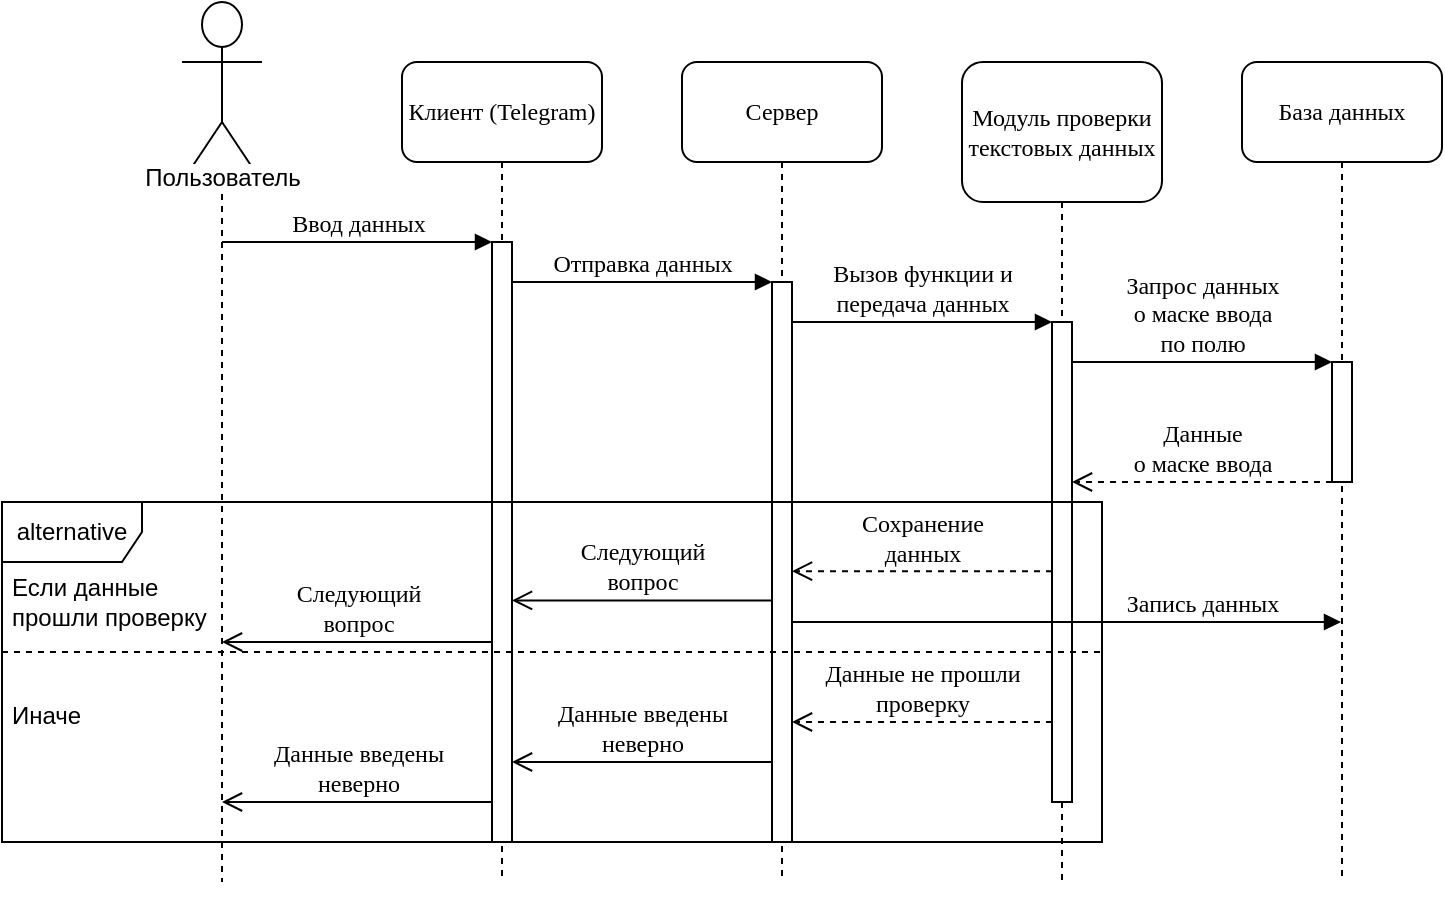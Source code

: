 <mxfile version="21.6.8" type="device">
  <diagram name="Page-1" id="13e1069c-82ec-6db2-03f1-153e76fe0fe0">
    <mxGraphModel dx="863" dy="545" grid="1" gridSize="10" guides="1" tooltips="1" connect="1" arrows="1" fold="1" page="1" pageScale="1" pageWidth="1100" pageHeight="850" background="none" math="0" shadow="0">
      <root>
        <mxCell id="0" />
        <mxCell id="1" parent="0" />
        <mxCell id="7baba1c4bc27f4b0-2" value="Клиент (Telegram)" style="shape=umlLifeline;perimeter=lifelinePerimeter;whiteSpace=wrap;html=1;container=1;collapsible=0;recursiveResize=0;outlineConnect=0;rounded=1;shadow=0;comic=0;labelBackgroundColor=none;strokeWidth=1;fontFamily=Verdana;fontSize=12;align=center;size=50;" parent="1" vertex="1">
          <mxGeometry x="240" y="70" width="100" height="410" as="geometry" />
        </mxCell>
        <mxCell id="ra7D6F-EsMwKTzDDRDKf-21" value="" style="html=1;points=[];perimeter=orthogonalPerimeter;rounded=0;shadow=0;comic=0;labelBackgroundColor=none;strokeWidth=1;fontFamily=Verdana;fontSize=12;align=center;" parent="7baba1c4bc27f4b0-2" vertex="1">
          <mxGeometry x="45" y="90" width="10" height="300" as="geometry" />
        </mxCell>
        <mxCell id="ra7D6F-EsMwKTzDDRDKf-7" value="" style="group" parent="1" vertex="1" connectable="0">
          <mxGeometry x="110" y="40" width="80" height="460" as="geometry" />
        </mxCell>
        <mxCell id="ra7D6F-EsMwKTzDDRDKf-5" value="" style="shape=umlLifeline;perimeter=lifelinePerimeter;whiteSpace=wrap;html=1;container=1;dropTarget=0;collapsible=0;recursiveResize=0;outlineConnect=0;portConstraint=eastwest;newEdgeStyle={&quot;edgeStyle&quot;:&quot;elbowEdgeStyle&quot;,&quot;elbow&quot;:&quot;vertical&quot;,&quot;curved&quot;:0,&quot;rounded&quot;:0};participant=umlActor;size=90;" parent="ra7D6F-EsMwKTzDDRDKf-7" vertex="1">
          <mxGeometry x="20" width="40" height="440" as="geometry" />
        </mxCell>
        <mxCell id="ra7D6F-EsMwKTzDDRDKf-6" value="Пользователь" style="text;align=center;fontStyle=0;verticalAlign=middle;spacingLeft=3;spacingRight=3;strokeColor=none;rotatable=0;points=[[0,0.5],[1,0.5]];portConstraint=eastwest;html=1;labelBackgroundColor=default;" parent="ra7D6F-EsMwKTzDDRDKf-7" vertex="1">
          <mxGeometry y="78.222" width="80" height="19.067" as="geometry" />
        </mxCell>
        <mxCell id="ra7D6F-EsMwKTzDDRDKf-8" value="Сервер" style="shape=umlLifeline;perimeter=lifelinePerimeter;whiteSpace=wrap;html=1;container=1;collapsible=0;recursiveResize=0;outlineConnect=0;rounded=1;shadow=0;comic=0;labelBackgroundColor=none;strokeWidth=1;fontFamily=Verdana;fontSize=12;align=center;size=50;" parent="1" vertex="1">
          <mxGeometry x="380" y="70" width="100" height="410" as="geometry" />
        </mxCell>
        <mxCell id="ra7D6F-EsMwKTzDDRDKf-22" value="" style="html=1;points=[];perimeter=orthogonalPerimeter;rounded=0;shadow=0;comic=0;labelBackgroundColor=none;strokeWidth=1;fontFamily=Verdana;fontSize=12;align=center;" parent="ra7D6F-EsMwKTzDDRDKf-8" vertex="1">
          <mxGeometry x="45" y="110" width="10" height="280" as="geometry" />
        </mxCell>
        <mxCell id="ra7D6F-EsMwKTzDDRDKf-11" value="Модуль проверки текстовых данных" style="shape=umlLifeline;perimeter=lifelinePerimeter;whiteSpace=wrap;html=1;container=1;collapsible=0;recursiveResize=0;outlineConnect=0;rounded=1;shadow=0;comic=0;labelBackgroundColor=none;strokeWidth=1;fontFamily=Verdana;fontSize=12;align=center;size=70;" parent="1" vertex="1">
          <mxGeometry x="520" y="70" width="100" height="410" as="geometry" />
        </mxCell>
        <mxCell id="ra7D6F-EsMwKTzDDRDKf-23" value="" style="html=1;points=[];perimeter=orthogonalPerimeter;rounded=0;shadow=0;comic=0;labelBackgroundColor=none;strokeWidth=1;fontFamily=Verdana;fontSize=12;align=center;" parent="ra7D6F-EsMwKTzDDRDKf-11" vertex="1">
          <mxGeometry x="45" y="130" width="10" height="240" as="geometry" />
        </mxCell>
        <mxCell id="ra7D6F-EsMwKTzDDRDKf-28" value="alternative" style="shape=umlFrame;whiteSpace=wrap;html=1;pointerEvents=0;width=70;height=30;container=1;recursiveResize=1;" parent="ra7D6F-EsMwKTzDDRDKf-11" vertex="1">
          <mxGeometry x="-480" y="220" width="550" height="170" as="geometry" />
        </mxCell>
        <mxCell id="ra7D6F-EsMwKTzDDRDKf-31" value="" style="line;strokeWidth=1;fillColor=none;align=left;verticalAlign=middle;spacingTop=-1;spacingLeft=3;spacingRight=3;rotatable=0;labelPosition=right;points=[];portConstraint=eastwest;strokeColor=default;dashed=1;perimeterSpacing=0;" parent="ra7D6F-EsMwKTzDDRDKf-28" vertex="1">
          <mxGeometry y="69.229" width="550" height="11.538" as="geometry" />
        </mxCell>
        <mxCell id="ra7D6F-EsMwKTzDDRDKf-32" value="Если данные&lt;br&gt;прошли&amp;nbsp;проверку" style="text;align=left;fontStyle=0;verticalAlign=middle;spacingLeft=3;spacingRight=3;strokeColor=none;rotatable=0;points=[[0,0.5],[1,0.5]];portConstraint=eastwest;html=1;" parent="ra7D6F-EsMwKTzDDRDKf-28" vertex="1">
          <mxGeometry y="34.615" width="86.275" height="30.0" as="geometry" />
        </mxCell>
        <mxCell id="ra7D6F-EsMwKTzDDRDKf-33" value="Иначе" style="text;align=left;fontStyle=0;verticalAlign=middle;spacingLeft=3;spacingRight=3;strokeColor=none;rotatable=0;points=[[0,0.5],[1,0.5]];portConstraint=eastwest;html=1;" parent="ra7D6F-EsMwKTzDDRDKf-28" vertex="1">
          <mxGeometry y="92.308" width="86.275" height="30.0" as="geometry" />
        </mxCell>
        <mxCell id="ra7D6F-EsMwKTzDDRDKf-34" value="Сохранение&lt;br&gt;данных" style="html=1;verticalAlign=bottom;endArrow=open;dashed=1;endSize=8;labelBackgroundColor=none;fontFamily=Verdana;fontSize=12;" parent="ra7D6F-EsMwKTzDDRDKf-28" edge="1">
          <mxGeometry relative="1" as="geometry">
            <mxPoint x="395" y="34.615" as="targetPoint" />
            <mxPoint x="525" y="34.615" as="sourcePoint" />
            <mxPoint as="offset" />
            <Array as="points">
              <mxPoint x="460" y="34.615" />
            </Array>
          </mxGeometry>
        </mxCell>
        <mxCell id="ra7D6F-EsMwKTzDDRDKf-13" value="База данных" style="shape=umlLifeline;perimeter=lifelinePerimeter;whiteSpace=wrap;html=1;container=1;collapsible=0;recursiveResize=0;outlineConnect=0;rounded=1;shadow=0;comic=0;labelBackgroundColor=none;strokeWidth=1;fontFamily=Verdana;fontSize=12;align=center;size=50;" parent="1" vertex="1">
          <mxGeometry x="660" y="70" width="100" height="410" as="geometry" />
        </mxCell>
        <mxCell id="ra7D6F-EsMwKTzDDRDKf-24" value="" style="html=1;points=[];perimeter=orthogonalPerimeter;rounded=0;shadow=0;comic=0;labelBackgroundColor=none;strokeWidth=1;fontFamily=Verdana;fontSize=12;align=center;" parent="ra7D6F-EsMwKTzDDRDKf-13" vertex="1">
          <mxGeometry x="45" y="150" width="10" height="60" as="geometry" />
        </mxCell>
        <mxCell id="ra7D6F-EsMwKTzDDRDKf-17" value="Отправка данных" style="html=1;verticalAlign=bottom;endArrow=block;labelBackgroundColor=none;fontFamily=Verdana;fontSize=12;edgeStyle=elbowEdgeStyle;elbow=vertical;" parent="1" source="ra7D6F-EsMwKTzDDRDKf-21" target="ra7D6F-EsMwKTzDDRDKf-22" edge="1">
          <mxGeometry relative="1" as="geometry">
            <mxPoint x="310" y="180.0" as="sourcePoint" />
            <Array as="points">
              <mxPoint x="360" y="180" />
            </Array>
            <mxPoint x="444.5" y="180.0" as="targetPoint" />
          </mxGeometry>
        </mxCell>
        <mxCell id="ra7D6F-EsMwKTzDDRDKf-19" value="Ввод&amp;nbsp;данных" style="html=1;verticalAlign=bottom;endArrow=block;labelBackgroundColor=none;fontFamily=Verdana;fontSize=12;edgeStyle=elbowEdgeStyle;elbow=vertical;" parent="1" source="ra7D6F-EsMwKTzDDRDKf-5" target="ra7D6F-EsMwKTzDDRDKf-21" edge="1">
          <mxGeometry relative="1" as="geometry">
            <mxPoint x="150" y="170" as="sourcePoint" />
            <Array as="points">
              <mxPoint x="220" y="160" />
            </Array>
            <mxPoint x="290" y="170" as="targetPoint" />
            <mxPoint as="offset" />
          </mxGeometry>
        </mxCell>
        <mxCell id="ra7D6F-EsMwKTzDDRDKf-20" value="Вызов функции и&lt;br&gt;передача данных" style="html=1;verticalAlign=bottom;endArrow=block;labelBackgroundColor=none;fontFamily=Verdana;fontSize=12;edgeStyle=elbowEdgeStyle;elbow=vertical;" parent="1" source="ra7D6F-EsMwKTzDDRDKf-22" target="ra7D6F-EsMwKTzDDRDKf-23" edge="1">
          <mxGeometry relative="1" as="geometry">
            <mxPoint x="430.024" y="280.0" as="sourcePoint" />
            <Array as="points">
              <mxPoint x="480" y="200" />
            </Array>
            <mxPoint x="570" y="280" as="targetPoint" />
          </mxGeometry>
        </mxCell>
        <mxCell id="ra7D6F-EsMwKTzDDRDKf-26" value="Запрос данных&lt;br&gt;о маске ввода&lt;br&gt;по полю" style="html=1;verticalAlign=bottom;endArrow=block;labelBackgroundColor=none;fontFamily=Verdana;fontSize=12;edgeStyle=elbowEdgeStyle;elbow=vertical;" parent="1" source="ra7D6F-EsMwKTzDDRDKf-23" target="ra7D6F-EsMwKTzDDRDKf-24" edge="1">
          <mxGeometry relative="1" as="geometry">
            <mxPoint x="560" y="220" as="sourcePoint" />
            <Array as="points">
              <mxPoint x="630" y="220" />
            </Array>
            <mxPoint x="700" y="220" as="targetPoint" />
          </mxGeometry>
        </mxCell>
        <mxCell id="ra7D6F-EsMwKTzDDRDKf-27" value="Данные&lt;br&gt;о маске ввода" style="html=1;verticalAlign=bottom;endArrow=open;dashed=1;endSize=8;labelBackgroundColor=none;fontFamily=Verdana;fontSize=12;" parent="1" source="ra7D6F-EsMwKTzDDRDKf-24" target="ra7D6F-EsMwKTzDDRDKf-23" edge="1">
          <mxGeometry relative="1" as="geometry">
            <mxPoint x="590" y="250" as="targetPoint" />
            <mxPoint x="690" y="250" as="sourcePoint" />
            <Array as="points">
              <mxPoint x="640" y="280" />
            </Array>
          </mxGeometry>
        </mxCell>
        <mxCell id="ra7D6F-EsMwKTzDDRDKf-35" value="Данные не прошли&lt;br&gt;проверку" style="html=1;verticalAlign=bottom;endArrow=open;dashed=1;endSize=8;labelBackgroundColor=none;fontFamily=Verdana;fontSize=12;" parent="1" source="ra7D6F-EsMwKTzDDRDKf-23" target="ra7D6F-EsMwKTzDDRDKf-22" edge="1">
          <mxGeometry relative="1" as="geometry">
            <mxPoint x="430" y="404.18" as="targetPoint" />
            <mxPoint x="560" y="404.18" as="sourcePoint" />
            <mxPoint as="offset" />
            <Array as="points">
              <mxPoint x="495" y="400" />
            </Array>
          </mxGeometry>
        </mxCell>
        <mxCell id="ra7D6F-EsMwKTzDDRDKf-36" value="Запись данных" style="html=1;verticalAlign=bottom;endArrow=block;labelBackgroundColor=none;fontFamily=Verdana;fontSize=12;edgeStyle=elbowEdgeStyle;elbow=vertical;" parent="1" source="ra7D6F-EsMwKTzDDRDKf-22" target="ra7D6F-EsMwKTzDDRDKf-13" edge="1">
          <mxGeometry x="0.494" relative="1" as="geometry">
            <mxPoint x="430" y="340" as="sourcePoint" />
            <Array as="points">
              <mxPoint x="570" y="350" />
            </Array>
            <mxPoint x="570" y="340" as="targetPoint" />
            <mxPoint as="offset" />
          </mxGeometry>
        </mxCell>
        <mxCell id="ra7D6F-EsMwKTzDDRDKf-37" value="Данные введены&lt;br&gt;неверно" style="html=1;verticalAlign=bottom;endArrow=open;endSize=8;labelBackgroundColor=none;fontFamily=Verdana;fontSize=12;" parent="1" source="ra7D6F-EsMwKTzDDRDKf-22" target="ra7D6F-EsMwKTzDDRDKf-21" edge="1">
          <mxGeometry relative="1" as="geometry">
            <mxPoint x="310" y="420" as="targetPoint" />
            <mxPoint x="410" y="420" as="sourcePoint" />
            <mxPoint as="offset" />
            <Array as="points">
              <mxPoint x="360" y="420" />
            </Array>
          </mxGeometry>
        </mxCell>
        <mxCell id="ra7D6F-EsMwKTzDDRDKf-38" value="Данные введены&lt;br&gt;неверно" style="html=1;verticalAlign=bottom;endArrow=open;endSize=8;labelBackgroundColor=none;fontFamily=Verdana;fontSize=12;" parent="1" source="ra7D6F-EsMwKTzDDRDKf-21" target="ra7D6F-EsMwKTzDDRDKf-5" edge="1">
          <mxGeometry relative="1" as="geometry">
            <mxPoint x="150" y="440" as="targetPoint" />
            <mxPoint x="280" y="440" as="sourcePoint" />
            <mxPoint as="offset" />
            <Array as="points">
              <mxPoint x="215" y="440" />
            </Array>
          </mxGeometry>
        </mxCell>
        <mxCell id="ujmmGsmacbDu9rMizDgE-1" value="Следующий&lt;br&gt;вопрос" style="html=1;verticalAlign=bottom;endArrow=open;endSize=8;labelBackgroundColor=none;fontFamily=Verdana;fontSize=12;" edge="1" parent="1" source="ra7D6F-EsMwKTzDDRDKf-22" target="ra7D6F-EsMwKTzDDRDKf-21">
          <mxGeometry relative="1" as="geometry">
            <mxPoint x="300" y="339.2" as="targetPoint" />
            <mxPoint x="430" y="339.2" as="sourcePoint" />
            <mxPoint as="offset" />
            <Array as="points">
              <mxPoint x="365" y="339.2" />
            </Array>
          </mxGeometry>
        </mxCell>
        <mxCell id="ujmmGsmacbDu9rMizDgE-2" value="Следующий&lt;br&gt;вопрос" style="html=1;verticalAlign=bottom;endArrow=open;endSize=8;labelBackgroundColor=none;fontFamily=Verdana;fontSize=12;" edge="1" parent="1" source="ra7D6F-EsMwKTzDDRDKf-21" target="ra7D6F-EsMwKTzDDRDKf-5">
          <mxGeometry relative="1" as="geometry">
            <mxPoint x="150" y="349" as="targetPoint" />
            <mxPoint x="280" y="349" as="sourcePoint" />
            <mxPoint as="offset" />
            <Array as="points">
              <mxPoint x="220" y="360" />
            </Array>
          </mxGeometry>
        </mxCell>
      </root>
    </mxGraphModel>
  </diagram>
</mxfile>
